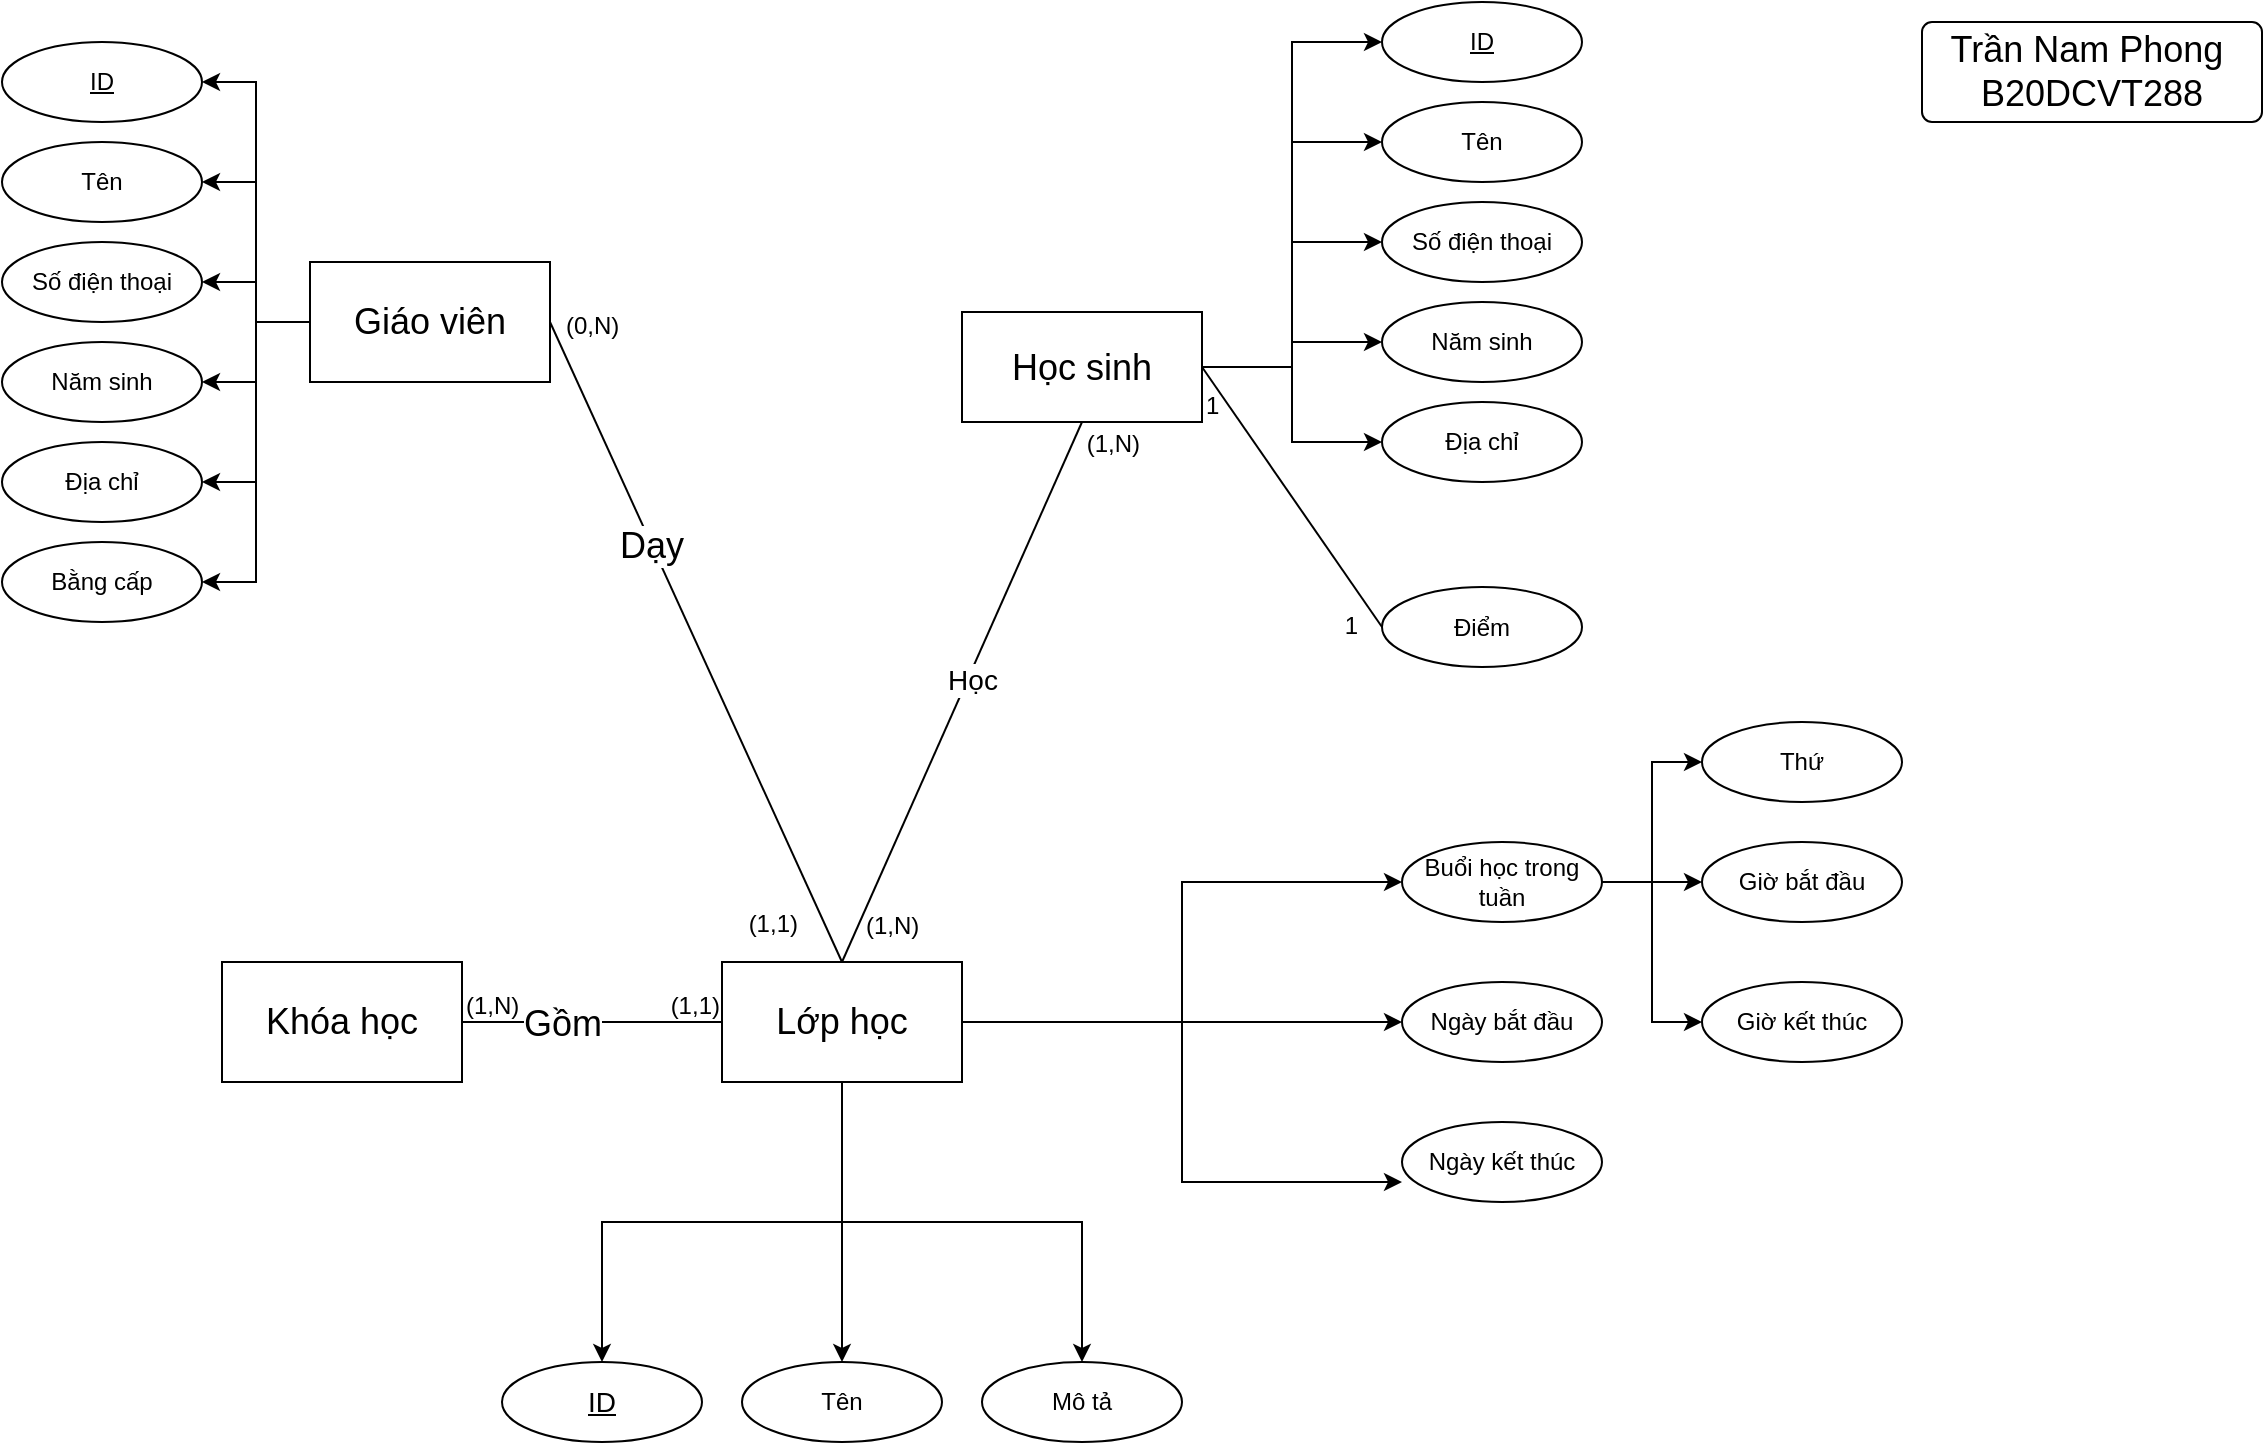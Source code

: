 <mxfile version="21.7.4" type="github">
  <diagram name="Trang-1" id="vdjs2Y66wQAD1nvkVy92">
    <mxGraphModel dx="1689" dy="798" grid="1" gridSize="10" guides="1" tooltips="1" connect="1" arrows="1" fold="1" page="1" pageScale="1" pageWidth="827" pageHeight="1169" math="0" shadow="0">
      <root>
        <mxCell id="0" />
        <mxCell id="1" parent="0" />
        <mxCell id="-m-niKMa6LhvtD6jWnJy-32" style="edgeStyle=orthogonalEdgeStyle;rounded=0;orthogonalLoop=1;jettySize=auto;html=1;exitX=0;exitY=0.5;exitDx=0;exitDy=0;entryX=1;entryY=0.5;entryDx=0;entryDy=0;" edge="1" parent="1" source="-m-niKMa6LhvtD6jWnJy-1" target="-m-niKMa6LhvtD6jWnJy-2">
          <mxGeometry relative="1" as="geometry" />
        </mxCell>
        <mxCell id="-m-niKMa6LhvtD6jWnJy-33" style="edgeStyle=orthogonalEdgeStyle;rounded=0;orthogonalLoop=1;jettySize=auto;html=1;exitX=0;exitY=0.5;exitDx=0;exitDy=0;entryX=1;entryY=0.5;entryDx=0;entryDy=0;" edge="1" parent="1" source="-m-niKMa6LhvtD6jWnJy-1" target="-m-niKMa6LhvtD6jWnJy-3">
          <mxGeometry relative="1" as="geometry" />
        </mxCell>
        <mxCell id="-m-niKMa6LhvtD6jWnJy-34" style="edgeStyle=orthogonalEdgeStyle;rounded=0;orthogonalLoop=1;jettySize=auto;html=1;exitX=0;exitY=0.5;exitDx=0;exitDy=0;entryX=1;entryY=0.5;entryDx=0;entryDy=0;" edge="1" parent="1" source="-m-niKMa6LhvtD6jWnJy-1" target="-m-niKMa6LhvtD6jWnJy-9">
          <mxGeometry relative="1" as="geometry" />
        </mxCell>
        <mxCell id="-m-niKMa6LhvtD6jWnJy-35" style="edgeStyle=orthogonalEdgeStyle;rounded=0;orthogonalLoop=1;jettySize=auto;html=1;exitX=0;exitY=0.5;exitDx=0;exitDy=0;entryX=1;entryY=0.5;entryDx=0;entryDy=0;" edge="1" parent="1" source="-m-niKMa6LhvtD6jWnJy-1" target="-m-niKMa6LhvtD6jWnJy-12">
          <mxGeometry relative="1" as="geometry" />
        </mxCell>
        <mxCell id="-m-niKMa6LhvtD6jWnJy-36" style="edgeStyle=orthogonalEdgeStyle;rounded=0;orthogonalLoop=1;jettySize=auto;html=1;exitX=0;exitY=0.5;exitDx=0;exitDy=0;entryX=1;entryY=0.5;entryDx=0;entryDy=0;" edge="1" parent="1" source="-m-niKMa6LhvtD6jWnJy-1" target="-m-niKMa6LhvtD6jWnJy-10">
          <mxGeometry relative="1" as="geometry" />
        </mxCell>
        <mxCell id="-m-niKMa6LhvtD6jWnJy-37" style="edgeStyle=orthogonalEdgeStyle;rounded=0;orthogonalLoop=1;jettySize=auto;html=1;exitX=0;exitY=0.5;exitDx=0;exitDy=0;entryX=1;entryY=0.5;entryDx=0;entryDy=0;" edge="1" parent="1" source="-m-niKMa6LhvtD6jWnJy-1" target="-m-niKMa6LhvtD6jWnJy-11">
          <mxGeometry relative="1" as="geometry" />
        </mxCell>
        <mxCell id="-m-niKMa6LhvtD6jWnJy-1" value="&lt;font style=&quot;font-size: 18px;&quot;&gt;Giáo viên&lt;/font&gt;" style="rounded=0;whiteSpace=wrap;html=1;" vertex="1" parent="1">
          <mxGeometry x="554" y="290" width="120" height="60" as="geometry" />
        </mxCell>
        <mxCell id="-m-niKMa6LhvtD6jWnJy-2" value="&lt;u&gt;ID&lt;/u&gt;" style="ellipse;whiteSpace=wrap;html=1;" vertex="1" parent="1">
          <mxGeometry x="400" y="180" width="100" height="40" as="geometry" />
        </mxCell>
        <mxCell id="-m-niKMa6LhvtD6jWnJy-3" value="Tên" style="ellipse;whiteSpace=wrap;html=1;" vertex="1" parent="1">
          <mxGeometry x="400" y="230" width="100" height="40" as="geometry" />
        </mxCell>
        <mxCell id="-m-niKMa6LhvtD6jWnJy-9" value="Số điện thoại" style="ellipse;whiteSpace=wrap;html=1;" vertex="1" parent="1">
          <mxGeometry x="400" y="280" width="100" height="40" as="geometry" />
        </mxCell>
        <mxCell id="-m-niKMa6LhvtD6jWnJy-10" value="Địa chỉ" style="ellipse;whiteSpace=wrap;html=1;" vertex="1" parent="1">
          <mxGeometry x="400" y="380" width="100" height="40" as="geometry" />
        </mxCell>
        <mxCell id="-m-niKMa6LhvtD6jWnJy-11" value="Bằng cấp" style="ellipse;whiteSpace=wrap;html=1;" vertex="1" parent="1">
          <mxGeometry x="400" y="430" width="100" height="40" as="geometry" />
        </mxCell>
        <mxCell id="-m-niKMa6LhvtD6jWnJy-12" value="Năm sinh" style="ellipse;whiteSpace=wrap;html=1;" vertex="1" parent="1">
          <mxGeometry x="400" y="330" width="100" height="40" as="geometry" />
        </mxCell>
        <mxCell id="-m-niKMa6LhvtD6jWnJy-13" value="&lt;font style=&quot;font-size: 18px;&quot;&gt;Khóa học&lt;/font&gt;" style="rounded=0;whiteSpace=wrap;html=1;" vertex="1" parent="1">
          <mxGeometry x="510" y="640" width="120" height="60" as="geometry" />
        </mxCell>
        <mxCell id="-m-niKMa6LhvtD6jWnJy-14" value="&lt;u&gt;&lt;font style=&quot;font-size: 14px;&quot;&gt;ID&lt;/font&gt;&lt;/u&gt;" style="ellipse;whiteSpace=wrap;html=1;" vertex="1" parent="1">
          <mxGeometry x="650" y="840" width="100" height="40" as="geometry" />
        </mxCell>
        <mxCell id="-m-niKMa6LhvtD6jWnJy-15" value="Tên" style="ellipse;whiteSpace=wrap;html=1;" vertex="1" parent="1">
          <mxGeometry x="770" y="840" width="100" height="40" as="geometry" />
        </mxCell>
        <mxCell id="-m-niKMa6LhvtD6jWnJy-16" value="Mô tả" style="ellipse;whiteSpace=wrap;html=1;" vertex="1" parent="1">
          <mxGeometry x="890" y="840" width="100" height="40" as="geometry" />
        </mxCell>
        <mxCell id="-m-niKMa6LhvtD6jWnJy-39" style="edgeStyle=orthogonalEdgeStyle;rounded=0;orthogonalLoop=1;jettySize=auto;html=1;exitX=0.5;exitY=1;exitDx=0;exitDy=0;" edge="1" parent="1" source="-m-niKMa6LhvtD6jWnJy-23" target="-m-niKMa6LhvtD6jWnJy-14">
          <mxGeometry relative="1" as="geometry" />
        </mxCell>
        <mxCell id="-m-niKMa6LhvtD6jWnJy-40" style="edgeStyle=orthogonalEdgeStyle;rounded=0;orthogonalLoop=1;jettySize=auto;html=1;exitX=0.5;exitY=1;exitDx=0;exitDy=0;" edge="1" parent="1" source="-m-niKMa6LhvtD6jWnJy-23" target="-m-niKMa6LhvtD6jWnJy-15">
          <mxGeometry relative="1" as="geometry" />
        </mxCell>
        <mxCell id="-m-niKMa6LhvtD6jWnJy-41" style="edgeStyle=orthogonalEdgeStyle;rounded=0;orthogonalLoop=1;jettySize=auto;html=1;exitX=0.5;exitY=1;exitDx=0;exitDy=0;entryX=0.5;entryY=0;entryDx=0;entryDy=0;" edge="1" parent="1" source="-m-niKMa6LhvtD6jWnJy-23" target="-m-niKMa6LhvtD6jWnJy-16">
          <mxGeometry relative="1" as="geometry" />
        </mxCell>
        <mxCell id="-m-niKMa6LhvtD6jWnJy-71" style="edgeStyle=orthogonalEdgeStyle;rounded=0;orthogonalLoop=1;jettySize=auto;html=1;exitX=1;exitY=0.5;exitDx=0;exitDy=0;entryX=0;entryY=0.5;entryDx=0;entryDy=0;" edge="1" parent="1" source="-m-niKMa6LhvtD6jWnJy-23" target="-m-niKMa6LhvtD6jWnJy-64">
          <mxGeometry relative="1" as="geometry" />
        </mxCell>
        <mxCell id="-m-niKMa6LhvtD6jWnJy-72" style="edgeStyle=orthogonalEdgeStyle;rounded=0;orthogonalLoop=1;jettySize=auto;html=1;exitX=1;exitY=0.5;exitDx=0;exitDy=0;entryX=0;entryY=0.5;entryDx=0;entryDy=0;" edge="1" parent="1" source="-m-niKMa6LhvtD6jWnJy-23" target="-m-niKMa6LhvtD6jWnJy-62">
          <mxGeometry relative="1" as="geometry" />
        </mxCell>
        <mxCell id="-m-niKMa6LhvtD6jWnJy-73" style="edgeStyle=orthogonalEdgeStyle;rounded=0;orthogonalLoop=1;jettySize=auto;html=1;exitX=1;exitY=0.5;exitDx=0;exitDy=0;entryX=0;entryY=0.75;entryDx=0;entryDy=0;entryPerimeter=0;" edge="1" parent="1" source="-m-niKMa6LhvtD6jWnJy-23" target="-m-niKMa6LhvtD6jWnJy-63">
          <mxGeometry relative="1" as="geometry" />
        </mxCell>
        <mxCell id="-m-niKMa6LhvtD6jWnJy-23" value="&lt;font style=&quot;font-size: 18px;&quot;&gt;Lớp học&lt;/font&gt;" style="rounded=0;whiteSpace=wrap;html=1;" vertex="1" parent="1">
          <mxGeometry x="760" y="640" width="120" height="60" as="geometry" />
        </mxCell>
        <mxCell id="-m-niKMa6LhvtD6jWnJy-56" style="edgeStyle=orthogonalEdgeStyle;rounded=0;orthogonalLoop=1;jettySize=auto;html=1;exitX=1;exitY=0.5;exitDx=0;exitDy=0;entryX=0;entryY=0.5;entryDx=0;entryDy=0;" edge="1" parent="1" source="-m-niKMa6LhvtD6jWnJy-48" target="-m-niKMa6LhvtD6jWnJy-49">
          <mxGeometry relative="1" as="geometry" />
        </mxCell>
        <mxCell id="-m-niKMa6LhvtD6jWnJy-57" style="edgeStyle=orthogonalEdgeStyle;rounded=0;orthogonalLoop=1;jettySize=auto;html=1;exitX=1;exitY=0.5;exitDx=0;exitDy=0;entryX=0;entryY=0.5;entryDx=0;entryDy=0;" edge="1" parent="1" source="-m-niKMa6LhvtD6jWnJy-48" target="-m-niKMa6LhvtD6jWnJy-50">
          <mxGeometry relative="1" as="geometry" />
        </mxCell>
        <mxCell id="-m-niKMa6LhvtD6jWnJy-58" style="edgeStyle=orthogonalEdgeStyle;rounded=0;orthogonalLoop=1;jettySize=auto;html=1;exitX=1;exitY=0.5;exitDx=0;exitDy=0;entryX=0;entryY=0.5;entryDx=0;entryDy=0;" edge="1" parent="1" source="-m-niKMa6LhvtD6jWnJy-48" target="-m-niKMa6LhvtD6jWnJy-51">
          <mxGeometry relative="1" as="geometry" />
        </mxCell>
        <mxCell id="-m-niKMa6LhvtD6jWnJy-59" style="edgeStyle=orthogonalEdgeStyle;rounded=0;orthogonalLoop=1;jettySize=auto;html=1;exitX=1;exitY=0.5;exitDx=0;exitDy=0;entryX=0;entryY=0.5;entryDx=0;entryDy=0;" edge="1" parent="1" source="-m-niKMa6LhvtD6jWnJy-48" target="-m-niKMa6LhvtD6jWnJy-54">
          <mxGeometry relative="1" as="geometry" />
        </mxCell>
        <mxCell id="-m-niKMa6LhvtD6jWnJy-60" style="edgeStyle=orthogonalEdgeStyle;rounded=0;orthogonalLoop=1;jettySize=auto;html=1;exitX=1;exitY=0.5;exitDx=0;exitDy=0;entryX=0;entryY=0.5;entryDx=0;entryDy=0;" edge="1" parent="1" source="-m-niKMa6LhvtD6jWnJy-48" target="-m-niKMa6LhvtD6jWnJy-52">
          <mxGeometry relative="1" as="geometry" />
        </mxCell>
        <mxCell id="-m-niKMa6LhvtD6jWnJy-48" value="&lt;font style=&quot;font-size: 18px;&quot;&gt;Học sinh&lt;/font&gt;" style="rounded=0;whiteSpace=wrap;html=1;" vertex="1" parent="1">
          <mxGeometry x="880" y="315" width="120" height="55" as="geometry" />
        </mxCell>
        <mxCell id="-m-niKMa6LhvtD6jWnJy-49" value="&lt;u&gt;ID&lt;/u&gt;" style="ellipse;whiteSpace=wrap;html=1;" vertex="1" parent="1">
          <mxGeometry x="1090" y="160" width="100" height="40" as="geometry" />
        </mxCell>
        <mxCell id="-m-niKMa6LhvtD6jWnJy-50" value="Tên" style="ellipse;whiteSpace=wrap;html=1;" vertex="1" parent="1">
          <mxGeometry x="1090" y="210" width="100" height="40" as="geometry" />
        </mxCell>
        <mxCell id="-m-niKMa6LhvtD6jWnJy-51" value="Số điện thoại" style="ellipse;whiteSpace=wrap;html=1;" vertex="1" parent="1">
          <mxGeometry x="1090" y="260" width="100" height="40" as="geometry" />
        </mxCell>
        <mxCell id="-m-niKMa6LhvtD6jWnJy-52" value="Địa chỉ" style="ellipse;whiteSpace=wrap;html=1;" vertex="1" parent="1">
          <mxGeometry x="1090" y="360" width="100" height="40" as="geometry" />
        </mxCell>
        <mxCell id="-m-niKMa6LhvtD6jWnJy-53" value="Điểm" style="ellipse;whiteSpace=wrap;html=1;" vertex="1" parent="1">
          <mxGeometry x="1090" y="452.5" width="100" height="40" as="geometry" />
        </mxCell>
        <mxCell id="-m-niKMa6LhvtD6jWnJy-54" value="Năm sinh" style="ellipse;whiteSpace=wrap;html=1;" vertex="1" parent="1">
          <mxGeometry x="1090" y="310" width="100" height="40" as="geometry" />
        </mxCell>
        <mxCell id="-m-niKMa6LhvtD6jWnJy-62" value="Ngày bắt đầu" style="ellipse;whiteSpace=wrap;html=1;" vertex="1" parent="1">
          <mxGeometry x="1100" y="650" width="100" height="40" as="geometry" />
        </mxCell>
        <mxCell id="-m-niKMa6LhvtD6jWnJy-63" value="Ngày kết thúc" style="ellipse;whiteSpace=wrap;html=1;" vertex="1" parent="1">
          <mxGeometry x="1100" y="720" width="100" height="40" as="geometry" />
        </mxCell>
        <mxCell id="-m-niKMa6LhvtD6jWnJy-68" style="edgeStyle=orthogonalEdgeStyle;rounded=0;orthogonalLoop=1;jettySize=auto;html=1;exitX=1;exitY=0.5;exitDx=0;exitDy=0;entryX=0;entryY=0.5;entryDx=0;entryDy=0;" edge="1" parent="1" source="-m-niKMa6LhvtD6jWnJy-64" target="-m-niKMa6LhvtD6jWnJy-65">
          <mxGeometry relative="1" as="geometry" />
        </mxCell>
        <mxCell id="-m-niKMa6LhvtD6jWnJy-69" style="edgeStyle=orthogonalEdgeStyle;rounded=0;orthogonalLoop=1;jettySize=auto;html=1;exitX=1;exitY=0.5;exitDx=0;exitDy=0;entryX=0;entryY=0.5;entryDx=0;entryDy=0;" edge="1" parent="1" source="-m-niKMa6LhvtD6jWnJy-64" target="-m-niKMa6LhvtD6jWnJy-66">
          <mxGeometry relative="1" as="geometry" />
        </mxCell>
        <mxCell id="-m-niKMa6LhvtD6jWnJy-70" style="edgeStyle=orthogonalEdgeStyle;rounded=0;orthogonalLoop=1;jettySize=auto;html=1;exitX=1;exitY=0.5;exitDx=0;exitDy=0;entryX=0;entryY=0.5;entryDx=0;entryDy=0;" edge="1" parent="1" source="-m-niKMa6LhvtD6jWnJy-64" target="-m-niKMa6LhvtD6jWnJy-67">
          <mxGeometry relative="1" as="geometry" />
        </mxCell>
        <mxCell id="-m-niKMa6LhvtD6jWnJy-64" value="Buổi học trong tuần" style="ellipse;whiteSpace=wrap;html=1;" vertex="1" parent="1">
          <mxGeometry x="1100" y="580" width="100" height="40" as="geometry" />
        </mxCell>
        <mxCell id="-m-niKMa6LhvtD6jWnJy-65" value="Thứ" style="ellipse;whiteSpace=wrap;html=1;" vertex="1" parent="1">
          <mxGeometry x="1250" y="520" width="100" height="40" as="geometry" />
        </mxCell>
        <mxCell id="-m-niKMa6LhvtD6jWnJy-66" value="Giờ bắt đầu" style="ellipse;whiteSpace=wrap;html=1;" vertex="1" parent="1">
          <mxGeometry x="1250" y="580" width="100" height="40" as="geometry" />
        </mxCell>
        <mxCell id="-m-niKMa6LhvtD6jWnJy-67" value="Giờ kết thúc" style="ellipse;whiteSpace=wrap;html=1;" vertex="1" parent="1">
          <mxGeometry x="1250" y="650" width="100" height="40" as="geometry" />
        </mxCell>
        <mxCell id="-m-niKMa6LhvtD6jWnJy-77" value="" style="endArrow=none;html=1;rounded=0;exitX=1;exitY=0.5;exitDx=0;exitDy=0;entryX=0.5;entryY=0;entryDx=0;entryDy=0;" edge="1" parent="1" source="-m-niKMa6LhvtD6jWnJy-1" target="-m-niKMa6LhvtD6jWnJy-23">
          <mxGeometry relative="1" as="geometry">
            <mxPoint x="670" y="590" as="sourcePoint" />
            <mxPoint x="830" y="590" as="targetPoint" />
          </mxGeometry>
        </mxCell>
        <mxCell id="-m-niKMa6LhvtD6jWnJy-78" value="(0,N)" style="resizable=0;html=1;whiteSpace=wrap;align=left;verticalAlign=bottom;" connectable="0" vertex="1" parent="-m-niKMa6LhvtD6jWnJy-77">
          <mxGeometry x="-1" relative="1" as="geometry">
            <mxPoint x="6" y="10" as="offset" />
          </mxGeometry>
        </mxCell>
        <mxCell id="-m-niKMa6LhvtD6jWnJy-79" value="(1,1)" style="resizable=0;html=1;whiteSpace=wrap;align=right;verticalAlign=bottom;" connectable="0" vertex="1" parent="-m-niKMa6LhvtD6jWnJy-77">
          <mxGeometry x="1" relative="1" as="geometry">
            <mxPoint x="-20" y="-10" as="offset" />
          </mxGeometry>
        </mxCell>
        <mxCell id="-m-niKMa6LhvtD6jWnJy-83" value="&lt;font style=&quot;font-size: 18px;&quot;&gt;Dạy&amp;nbsp;&lt;/font&gt;" style="edgeLabel;html=1;align=center;verticalAlign=middle;resizable=0;points=[];" vertex="1" connectable="0" parent="-m-niKMa6LhvtD6jWnJy-77">
          <mxGeometry x="-0.298" y="2" relative="1" as="geometry">
            <mxPoint as="offset" />
          </mxGeometry>
        </mxCell>
        <mxCell id="-m-niKMa6LhvtD6jWnJy-80" value="" style="endArrow=none;html=1;rounded=0;exitX=1;exitY=0.5;exitDx=0;exitDy=0;" edge="1" parent="1" source="-m-niKMa6LhvtD6jWnJy-13" target="-m-niKMa6LhvtD6jWnJy-23">
          <mxGeometry relative="1" as="geometry">
            <mxPoint x="670" y="590" as="sourcePoint" />
            <mxPoint x="830" y="590" as="targetPoint" />
          </mxGeometry>
        </mxCell>
        <mxCell id="-m-niKMa6LhvtD6jWnJy-81" value="(1,N)" style="resizable=0;html=1;whiteSpace=wrap;align=left;verticalAlign=bottom;" connectable="0" vertex="1" parent="-m-niKMa6LhvtD6jWnJy-80">
          <mxGeometry x="-1" relative="1" as="geometry" />
        </mxCell>
        <mxCell id="-m-niKMa6LhvtD6jWnJy-82" value="(1,1)" style="resizable=0;html=1;whiteSpace=wrap;align=right;verticalAlign=bottom;" connectable="0" vertex="1" parent="-m-niKMa6LhvtD6jWnJy-80">
          <mxGeometry x="1" relative="1" as="geometry" />
        </mxCell>
        <mxCell id="-m-niKMa6LhvtD6jWnJy-84" value="&lt;font style=&quot;font-size: 18px;&quot;&gt;Gồm&lt;/font&gt;" style="edgeLabel;html=1;align=center;verticalAlign=middle;resizable=0;points=[];" vertex="1" connectable="0" parent="-m-niKMa6LhvtD6jWnJy-80">
          <mxGeometry x="-0.228" y="-1" relative="1" as="geometry">
            <mxPoint as="offset" />
          </mxGeometry>
        </mxCell>
        <mxCell id="-m-niKMa6LhvtD6jWnJy-86" value="" style="endArrow=none;html=1;rounded=0;entryX=0.5;entryY=1;entryDx=0;entryDy=0;" edge="1" parent="1" target="-m-niKMa6LhvtD6jWnJy-48">
          <mxGeometry relative="1" as="geometry">
            <mxPoint x="820" y="640" as="sourcePoint" />
            <mxPoint x="1500" y="400" as="targetPoint" />
          </mxGeometry>
        </mxCell>
        <mxCell id="-m-niKMa6LhvtD6jWnJy-87" value="(1,N)" style="resizable=0;html=1;whiteSpace=wrap;align=left;verticalAlign=bottom;" connectable="0" vertex="1" parent="-m-niKMa6LhvtD6jWnJy-86">
          <mxGeometry x="-1" relative="1" as="geometry">
            <mxPoint x="10" y="-10" as="offset" />
          </mxGeometry>
        </mxCell>
        <mxCell id="-m-niKMa6LhvtD6jWnJy-88" value="(1,N)" style="resizable=0;html=1;whiteSpace=wrap;align=right;verticalAlign=bottom;" connectable="0" vertex="1" parent="-m-niKMa6LhvtD6jWnJy-86">
          <mxGeometry x="1" relative="1" as="geometry">
            <mxPoint x="30" y="20" as="offset" />
          </mxGeometry>
        </mxCell>
        <mxCell id="-m-niKMa6LhvtD6jWnJy-89" value="&lt;font style=&quot;font-size: 14px;&quot;&gt;Học&lt;/font&gt;" style="edgeLabel;html=1;align=center;verticalAlign=middle;resizable=0;points=[];" vertex="1" connectable="0" parent="-m-niKMa6LhvtD6jWnJy-86">
          <mxGeometry x="0.049" y="-2" relative="1" as="geometry">
            <mxPoint as="offset" />
          </mxGeometry>
        </mxCell>
        <mxCell id="-m-niKMa6LhvtD6jWnJy-93" value="" style="endArrow=none;html=1;rounded=0;exitX=1;exitY=0.5;exitDx=0;exitDy=0;entryX=0;entryY=0.5;entryDx=0;entryDy=0;" edge="1" parent="1" source="-m-niKMa6LhvtD6jWnJy-48" target="-m-niKMa6LhvtD6jWnJy-53">
          <mxGeometry relative="1" as="geometry">
            <mxPoint x="910" y="440" as="sourcePoint" />
            <mxPoint x="1070" y="440" as="targetPoint" />
          </mxGeometry>
        </mxCell>
        <mxCell id="-m-niKMa6LhvtD6jWnJy-94" value="1" style="resizable=0;html=1;whiteSpace=wrap;align=left;verticalAlign=bottom;" connectable="0" vertex="1" parent="-m-niKMa6LhvtD6jWnJy-93">
          <mxGeometry x="-1" relative="1" as="geometry">
            <mxPoint y="28" as="offset" />
          </mxGeometry>
        </mxCell>
        <mxCell id="-m-niKMa6LhvtD6jWnJy-95" value="1" style="resizable=0;html=1;whiteSpace=wrap;align=right;verticalAlign=bottom;" connectable="0" vertex="1" parent="-m-niKMa6LhvtD6jWnJy-93">
          <mxGeometry x="1" relative="1" as="geometry">
            <mxPoint x="-10" y="8" as="offset" />
          </mxGeometry>
        </mxCell>
        <mxCell id="-m-niKMa6LhvtD6jWnJy-96" value="&lt;font style=&quot;font-size: 18px;&quot;&gt;Trần Nam Phong&amp;nbsp;&lt;br&gt;B20DCVT288&lt;/font&gt;" style="rounded=1;arcSize=10;whiteSpace=wrap;html=1;align=center;" vertex="1" parent="1">
          <mxGeometry x="1360" y="170" width="170" height="50" as="geometry" />
        </mxCell>
      </root>
    </mxGraphModel>
  </diagram>
</mxfile>
